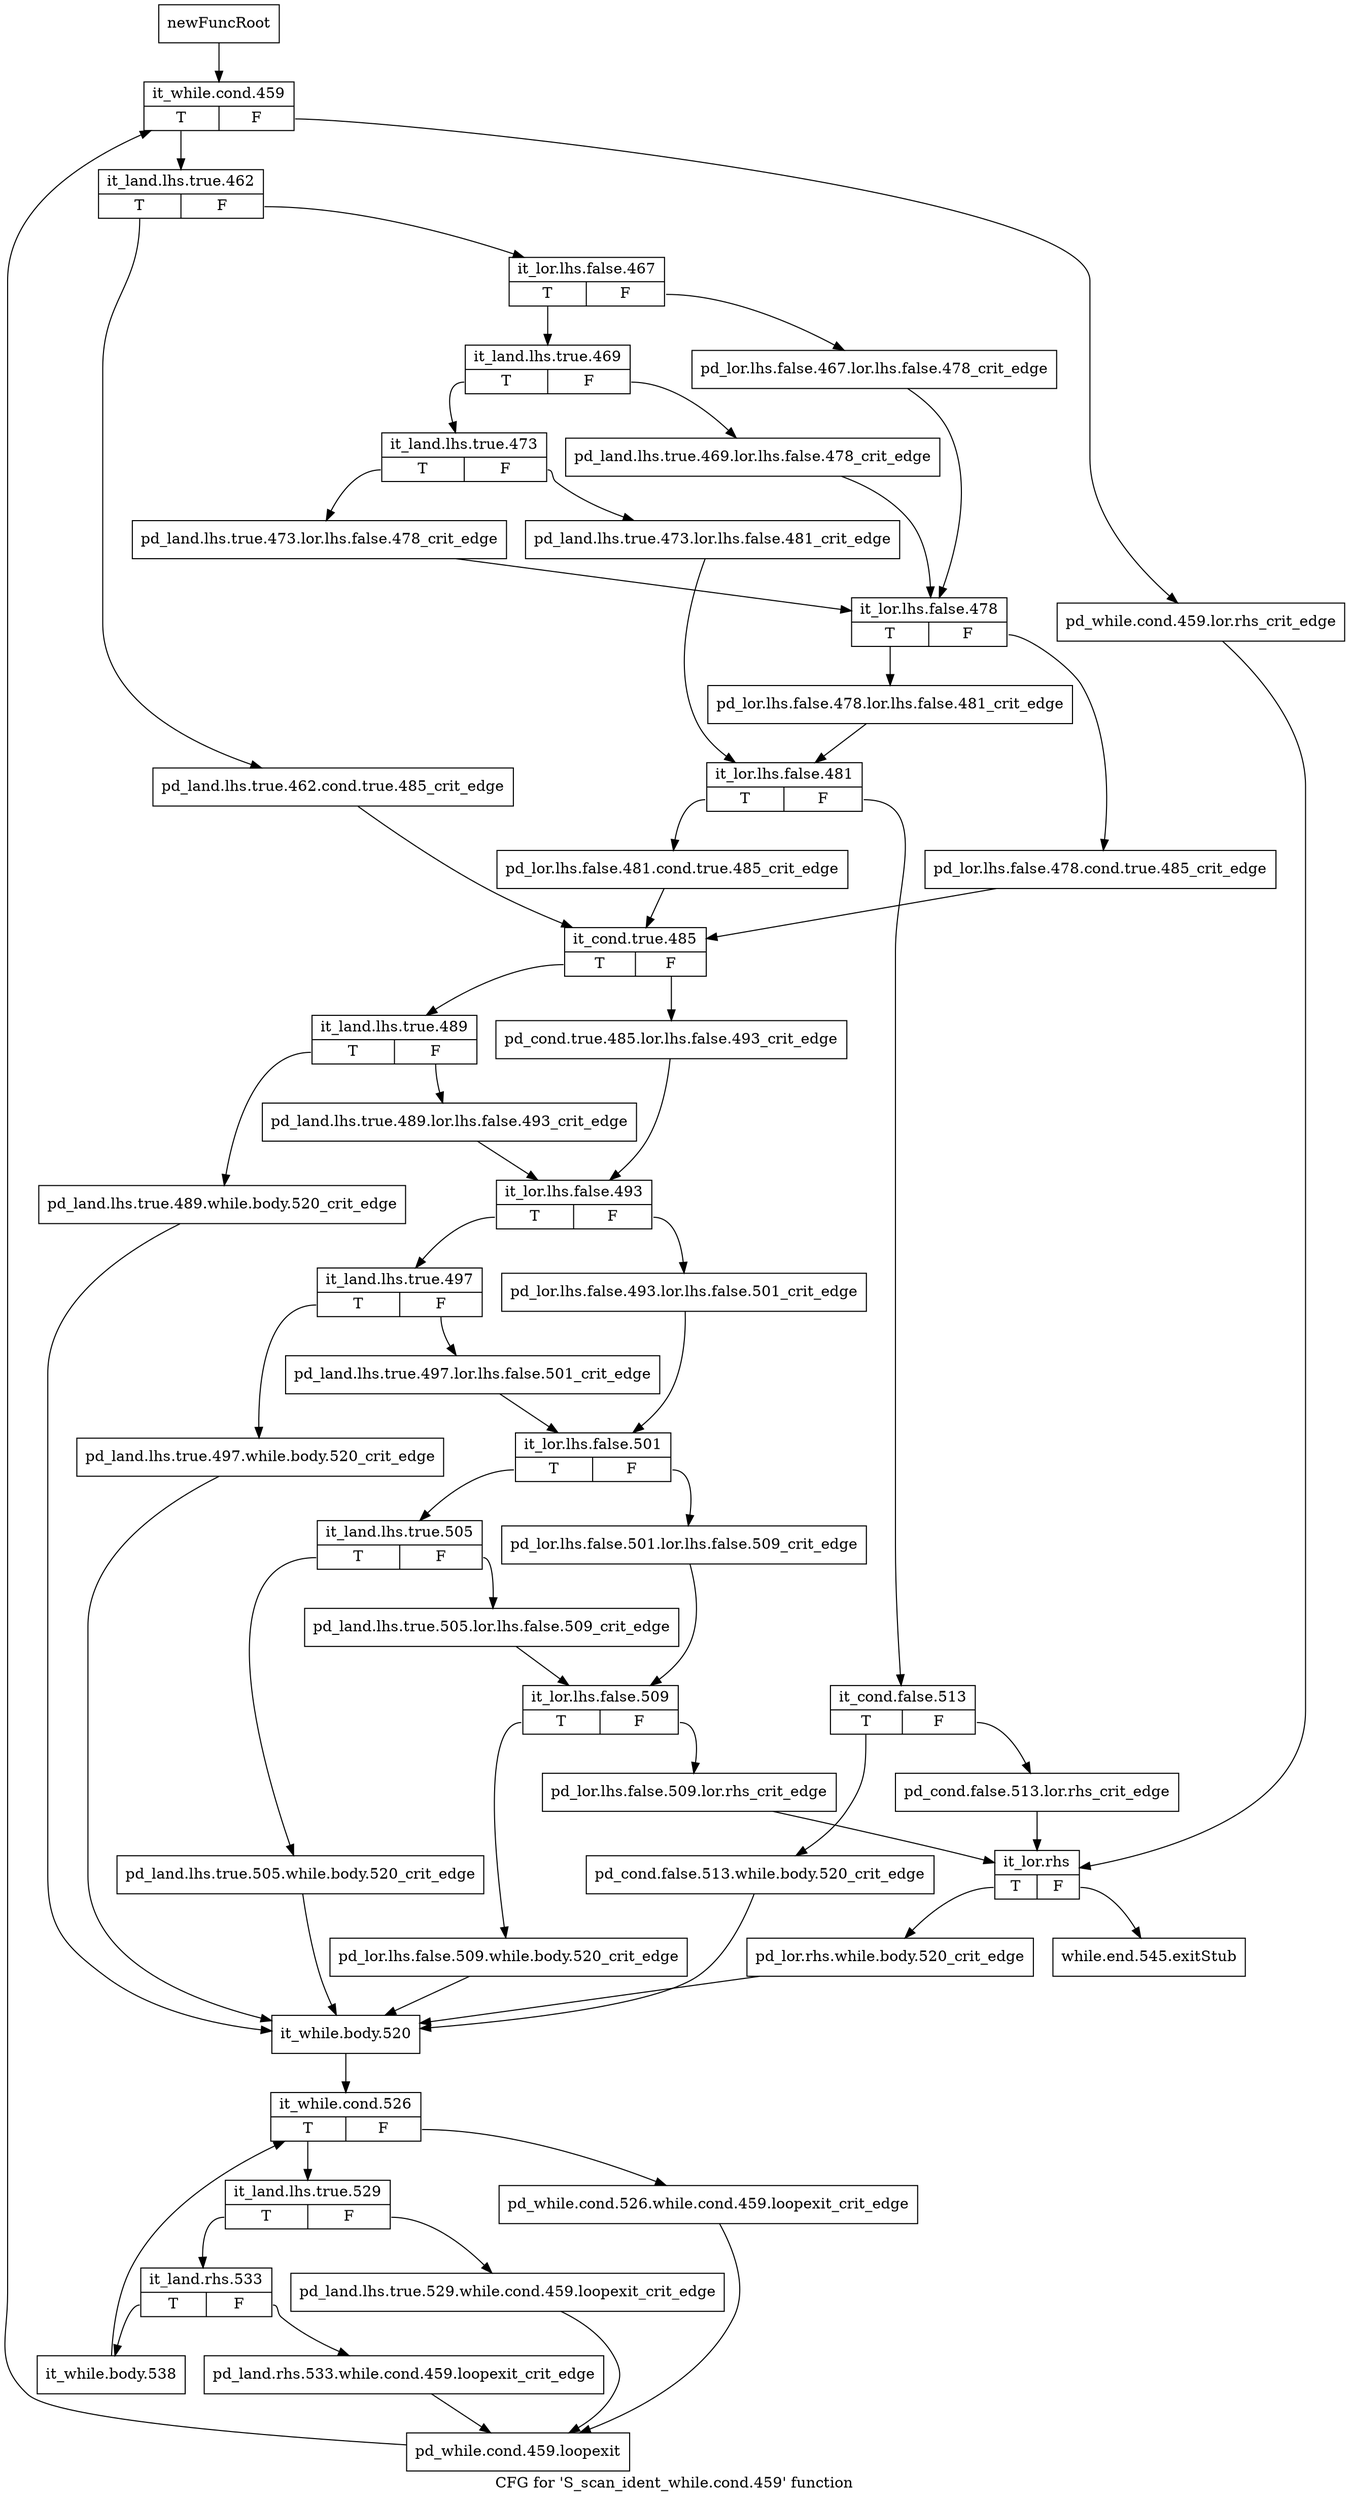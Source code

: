 digraph "CFG for 'S_scan_ident_while.cond.459' function" {
	label="CFG for 'S_scan_ident_while.cond.459' function";

	Node0x5708a90 [shape=record,label="{newFuncRoot}"];
	Node0x5708a90 -> Node0x4e66840;
	Node0x4e667f0 [shape=record,label="{while.end.545.exitStub}"];
	Node0x4e66840 [shape=record,label="{it_while.cond.459|{<s0>T|<s1>F}}"];
	Node0x4e66840:s0 -> Node0x4e668e0;
	Node0x4e66840:s1 -> Node0x4e66890;
	Node0x4e66890 [shape=record,label="{pd_while.cond.459.lor.rhs_crit_edge}"];
	Node0x4e66890 -> Node0x4e67290;
	Node0x4e668e0 [shape=record,label="{it_land.lhs.true.462|{<s0>T|<s1>F}}"];
	Node0x4e668e0:s0 -> Node0x4e66de0;
	Node0x4e668e0:s1 -> Node0x4e66930;
	Node0x4e66930 [shape=record,label="{it_lor.lhs.false.467|{<s0>T|<s1>F}}"];
	Node0x4e66930:s0 -> Node0x4e669d0;
	Node0x4e66930:s1 -> Node0x4e66980;
	Node0x4e66980 [shape=record,label="{pd_lor.lhs.false.467.lor.lhs.false.478_crit_edge}"];
	Node0x4e66980 -> Node0x4e66b60;
	Node0x4e669d0 [shape=record,label="{it_land.lhs.true.469|{<s0>T|<s1>F}}"];
	Node0x4e669d0:s0 -> Node0x4e66a70;
	Node0x4e669d0:s1 -> Node0x4e66a20;
	Node0x4e66a20 [shape=record,label="{pd_land.lhs.true.469.lor.lhs.false.478_crit_edge}"];
	Node0x4e66a20 -> Node0x4e66b60;
	Node0x4e66a70 [shape=record,label="{it_land.lhs.true.473|{<s0>T|<s1>F}}"];
	Node0x4e66a70:s0 -> Node0x4e66b10;
	Node0x4e66a70:s1 -> Node0x4e66ac0;
	Node0x4e66ac0 [shape=record,label="{pd_land.lhs.true.473.lor.lhs.false.481_crit_edge}"];
	Node0x4e66ac0 -> Node0x4e66c50;
	Node0x4e66b10 [shape=record,label="{pd_land.lhs.true.473.lor.lhs.false.478_crit_edge}"];
	Node0x4e66b10 -> Node0x4e66b60;
	Node0x4e66b60 [shape=record,label="{it_lor.lhs.false.478|{<s0>T|<s1>F}}"];
	Node0x4e66b60:s0 -> Node0x4e66c00;
	Node0x4e66b60:s1 -> Node0x4e66bb0;
	Node0x4e66bb0 [shape=record,label="{pd_lor.lhs.false.478.cond.true.485_crit_edge}"];
	Node0x4e66bb0 -> Node0x4e66e30;
	Node0x4e66c00 [shape=record,label="{pd_lor.lhs.false.478.lor.lhs.false.481_crit_edge}"];
	Node0x4e66c00 -> Node0x4e66c50;
	Node0x4e66c50 [shape=record,label="{it_lor.lhs.false.481|{<s0>T|<s1>F}}"];
	Node0x4e66c50:s0 -> Node0x4e66d90;
	Node0x4e66c50:s1 -> Node0x4e66ca0;
	Node0x4e66ca0 [shape=record,label="{it_cond.false.513|{<s0>T|<s1>F}}"];
	Node0x4e66ca0:s0 -> Node0x4e66d40;
	Node0x4e66ca0:s1 -> Node0x4e66cf0;
	Node0x4e66cf0 [shape=record,label="{pd_cond.false.513.lor.rhs_crit_edge}"];
	Node0x4e66cf0 -> Node0x4e67290;
	Node0x4e66d40 [shape=record,label="{pd_cond.false.513.while.body.520_crit_edge}"];
	Node0x4e66d40 -> Node0x4e67470;
	Node0x4e66d90 [shape=record,label="{pd_lor.lhs.false.481.cond.true.485_crit_edge}"];
	Node0x4e66d90 -> Node0x4e66e30;
	Node0x4e66de0 [shape=record,label="{pd_land.lhs.true.462.cond.true.485_crit_edge}"];
	Node0x4e66de0 -> Node0x4e66e30;
	Node0x4e66e30 [shape=record,label="{it_cond.true.485|{<s0>T|<s1>F}}"];
	Node0x4e66e30:s0 -> Node0x4e66ed0;
	Node0x4e66e30:s1 -> Node0x4e66e80;
	Node0x4e66e80 [shape=record,label="{pd_cond.true.485.lor.lhs.false.493_crit_edge}"];
	Node0x4e66e80 -> Node0x4e66f70;
	Node0x4e66ed0 [shape=record,label="{it_land.lhs.true.489|{<s0>T|<s1>F}}"];
	Node0x4e66ed0:s0 -> Node0x4e67420;
	Node0x4e66ed0:s1 -> Node0x4e66f20;
	Node0x4e66f20 [shape=record,label="{pd_land.lhs.true.489.lor.lhs.false.493_crit_edge}"];
	Node0x4e66f20 -> Node0x4e66f70;
	Node0x4e66f70 [shape=record,label="{it_lor.lhs.false.493|{<s0>T|<s1>F}}"];
	Node0x4e66f70:s0 -> Node0x4e67010;
	Node0x4e66f70:s1 -> Node0x4e66fc0;
	Node0x4e66fc0 [shape=record,label="{pd_lor.lhs.false.493.lor.lhs.false.501_crit_edge}"];
	Node0x4e66fc0 -> Node0x4e670b0;
	Node0x4e67010 [shape=record,label="{it_land.lhs.true.497|{<s0>T|<s1>F}}"];
	Node0x4e67010:s0 -> Node0x4e673d0;
	Node0x4e67010:s1 -> Node0x4e67060;
	Node0x4e67060 [shape=record,label="{pd_land.lhs.true.497.lor.lhs.false.501_crit_edge}"];
	Node0x4e67060 -> Node0x4e670b0;
	Node0x4e670b0 [shape=record,label="{it_lor.lhs.false.501|{<s0>T|<s1>F}}"];
	Node0x4e670b0:s0 -> Node0x4e67150;
	Node0x4e670b0:s1 -> Node0x4e67100;
	Node0x4e67100 [shape=record,label="{pd_lor.lhs.false.501.lor.lhs.false.509_crit_edge}"];
	Node0x4e67100 -> Node0x4e671f0;
	Node0x4e67150 [shape=record,label="{it_land.lhs.true.505|{<s0>T|<s1>F}}"];
	Node0x4e67150:s0 -> Node0x4e67380;
	Node0x4e67150:s1 -> Node0x4e671a0;
	Node0x4e671a0 [shape=record,label="{pd_land.lhs.true.505.lor.lhs.false.509_crit_edge}"];
	Node0x4e671a0 -> Node0x4e671f0;
	Node0x4e671f0 [shape=record,label="{it_lor.lhs.false.509|{<s0>T|<s1>F}}"];
	Node0x4e671f0:s0 -> Node0x4e67330;
	Node0x4e671f0:s1 -> Node0x4e67240;
	Node0x4e67240 [shape=record,label="{pd_lor.lhs.false.509.lor.rhs_crit_edge}"];
	Node0x4e67240 -> Node0x4e67290;
	Node0x4e67290 [shape=record,label="{it_lor.rhs|{<s0>T|<s1>F}}"];
	Node0x4e67290:s0 -> Node0x4e672e0;
	Node0x4e67290:s1 -> Node0x4e667f0;
	Node0x4e672e0 [shape=record,label="{pd_lor.rhs.while.body.520_crit_edge}"];
	Node0x4e672e0 -> Node0x4e67470;
	Node0x4e67330 [shape=record,label="{pd_lor.lhs.false.509.while.body.520_crit_edge}"];
	Node0x4e67330 -> Node0x4e67470;
	Node0x4e67380 [shape=record,label="{pd_land.lhs.true.505.while.body.520_crit_edge}"];
	Node0x4e67380 -> Node0x4e67470;
	Node0x4e673d0 [shape=record,label="{pd_land.lhs.true.497.while.body.520_crit_edge}"];
	Node0x4e673d0 -> Node0x4e67470;
	Node0x4e67420 [shape=record,label="{pd_land.lhs.true.489.while.body.520_crit_edge}"];
	Node0x4e67420 -> Node0x4e67470;
	Node0x4e67470 [shape=record,label="{it_while.body.520}"];
	Node0x4e67470 -> Node0x4e674c0;
	Node0x4e674c0 [shape=record,label="{it_while.cond.526|{<s0>T|<s1>F}}"];
	Node0x4e674c0:s0 -> Node0x4e67560;
	Node0x4e674c0:s1 -> Node0x4e67510;
	Node0x4e67510 [shape=record,label="{pd_while.cond.526.while.cond.459.loopexit_crit_edge}"];
	Node0x4e67510 -> Node0x4e676a0;
	Node0x4e67560 [shape=record,label="{it_land.lhs.true.529|{<s0>T|<s1>F}}"];
	Node0x4e67560:s0 -> Node0x4e67600;
	Node0x4e67560:s1 -> Node0x4e675b0;
	Node0x4e675b0 [shape=record,label="{pd_land.lhs.true.529.while.cond.459.loopexit_crit_edge}"];
	Node0x4e675b0 -> Node0x4e676a0;
	Node0x4e67600 [shape=record,label="{it_land.rhs.533|{<s0>T|<s1>F}}"];
	Node0x4e67600:s0 -> Node0x4e676f0;
	Node0x4e67600:s1 -> Node0x4e67650;
	Node0x4e67650 [shape=record,label="{pd_land.rhs.533.while.cond.459.loopexit_crit_edge}"];
	Node0x4e67650 -> Node0x4e676a0;
	Node0x4e676a0 [shape=record,label="{pd_while.cond.459.loopexit}"];
	Node0x4e676a0 -> Node0x4e66840;
	Node0x4e676f0 [shape=record,label="{it_while.body.538}"];
	Node0x4e676f0 -> Node0x4e674c0;
}

